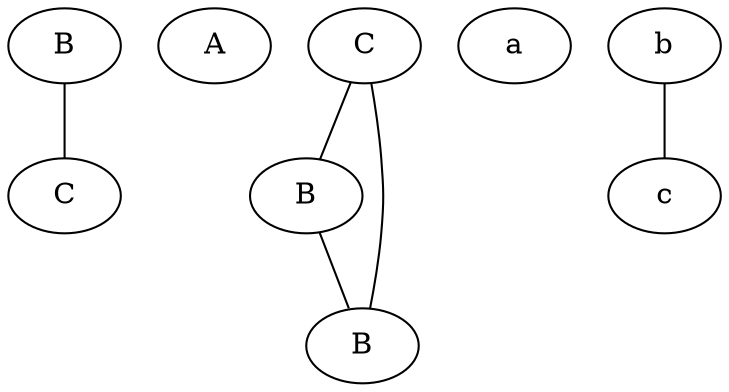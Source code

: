 strict graph G {
  1 [ label="B" ];
  2 [ label="C" ];
  0 [ label="A" ];
  6 [ label="C" ];
  7 [ label="B" ];
  8 [ label="B" ];
  5 [ label="a" ];
  3 [ label="b" ];
  4 [ label="c" ];
  1 -- 2;
  6 -- 7;
  7 -- 8;
  8 -- 6;
  3 -- 4;
}
